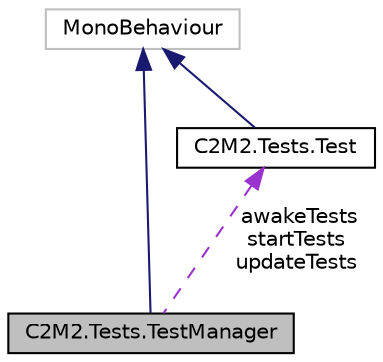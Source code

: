 digraph "C2M2.Tests.TestManager"
{
 // LATEX_PDF_SIZE
  edge [fontname="Helvetica",fontsize="10",labelfontname="Helvetica",labelfontsize="10"];
  node [fontname="Helvetica",fontsize="10",shape=record];
  Node1 [label="C2M2.Tests.TestManager",height=0.2,width=0.4,color="black", fillcolor="grey75", style="filled", fontcolor="black",tooltip=" "];
  Node2 -> Node1 [dir="back",color="midnightblue",fontsize="10",style="solid",fontname="Helvetica"];
  Node2 [label="MonoBehaviour",height=0.2,width=0.4,color="grey75", fillcolor="white", style="filled",tooltip=" "];
  Node3 -> Node1 [dir="back",color="darkorchid3",fontsize="10",style="dashed",label=" awakeTests\nstartTests\nupdateTests" ,fontname="Helvetica"];
  Node3 [label="C2M2.Tests.Test",height=0.2,width=0.4,color="black", fillcolor="white", style="filled",URL="$d1/d7b/class_c2_m2_1_1_tests_1_1_test.html",tooltip=" "];
  Node2 -> Node3 [dir="back",color="midnightblue",fontsize="10",style="solid",fontname="Helvetica"];
}
